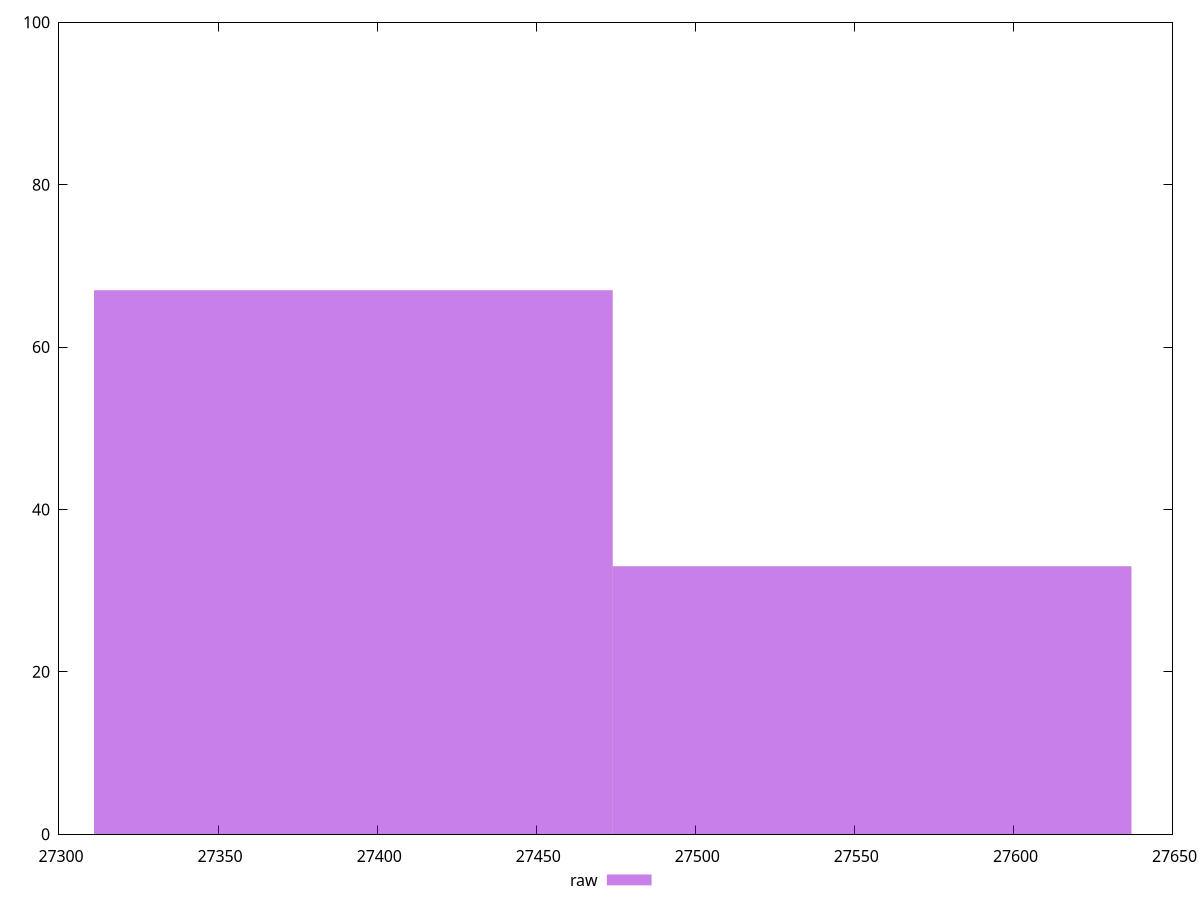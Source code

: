 reset
set terminal svg size 640, 490 enhanced background rgb 'white'
set output "report_00007_2020-12-11T15:55:29.892Z/uses-webp-images/samples/pages+cached+noadtech/raw/histogram.svg"

$raw <<EOF
27555.578232860742 33
27392.52747408642 67
EOF

set key outside below
set boxwidth 163.05075877432392
set yrange [0:100]
set style fill transparent solid 0.5 noborder

plot \
  $raw title "raw" with boxes, \


reset